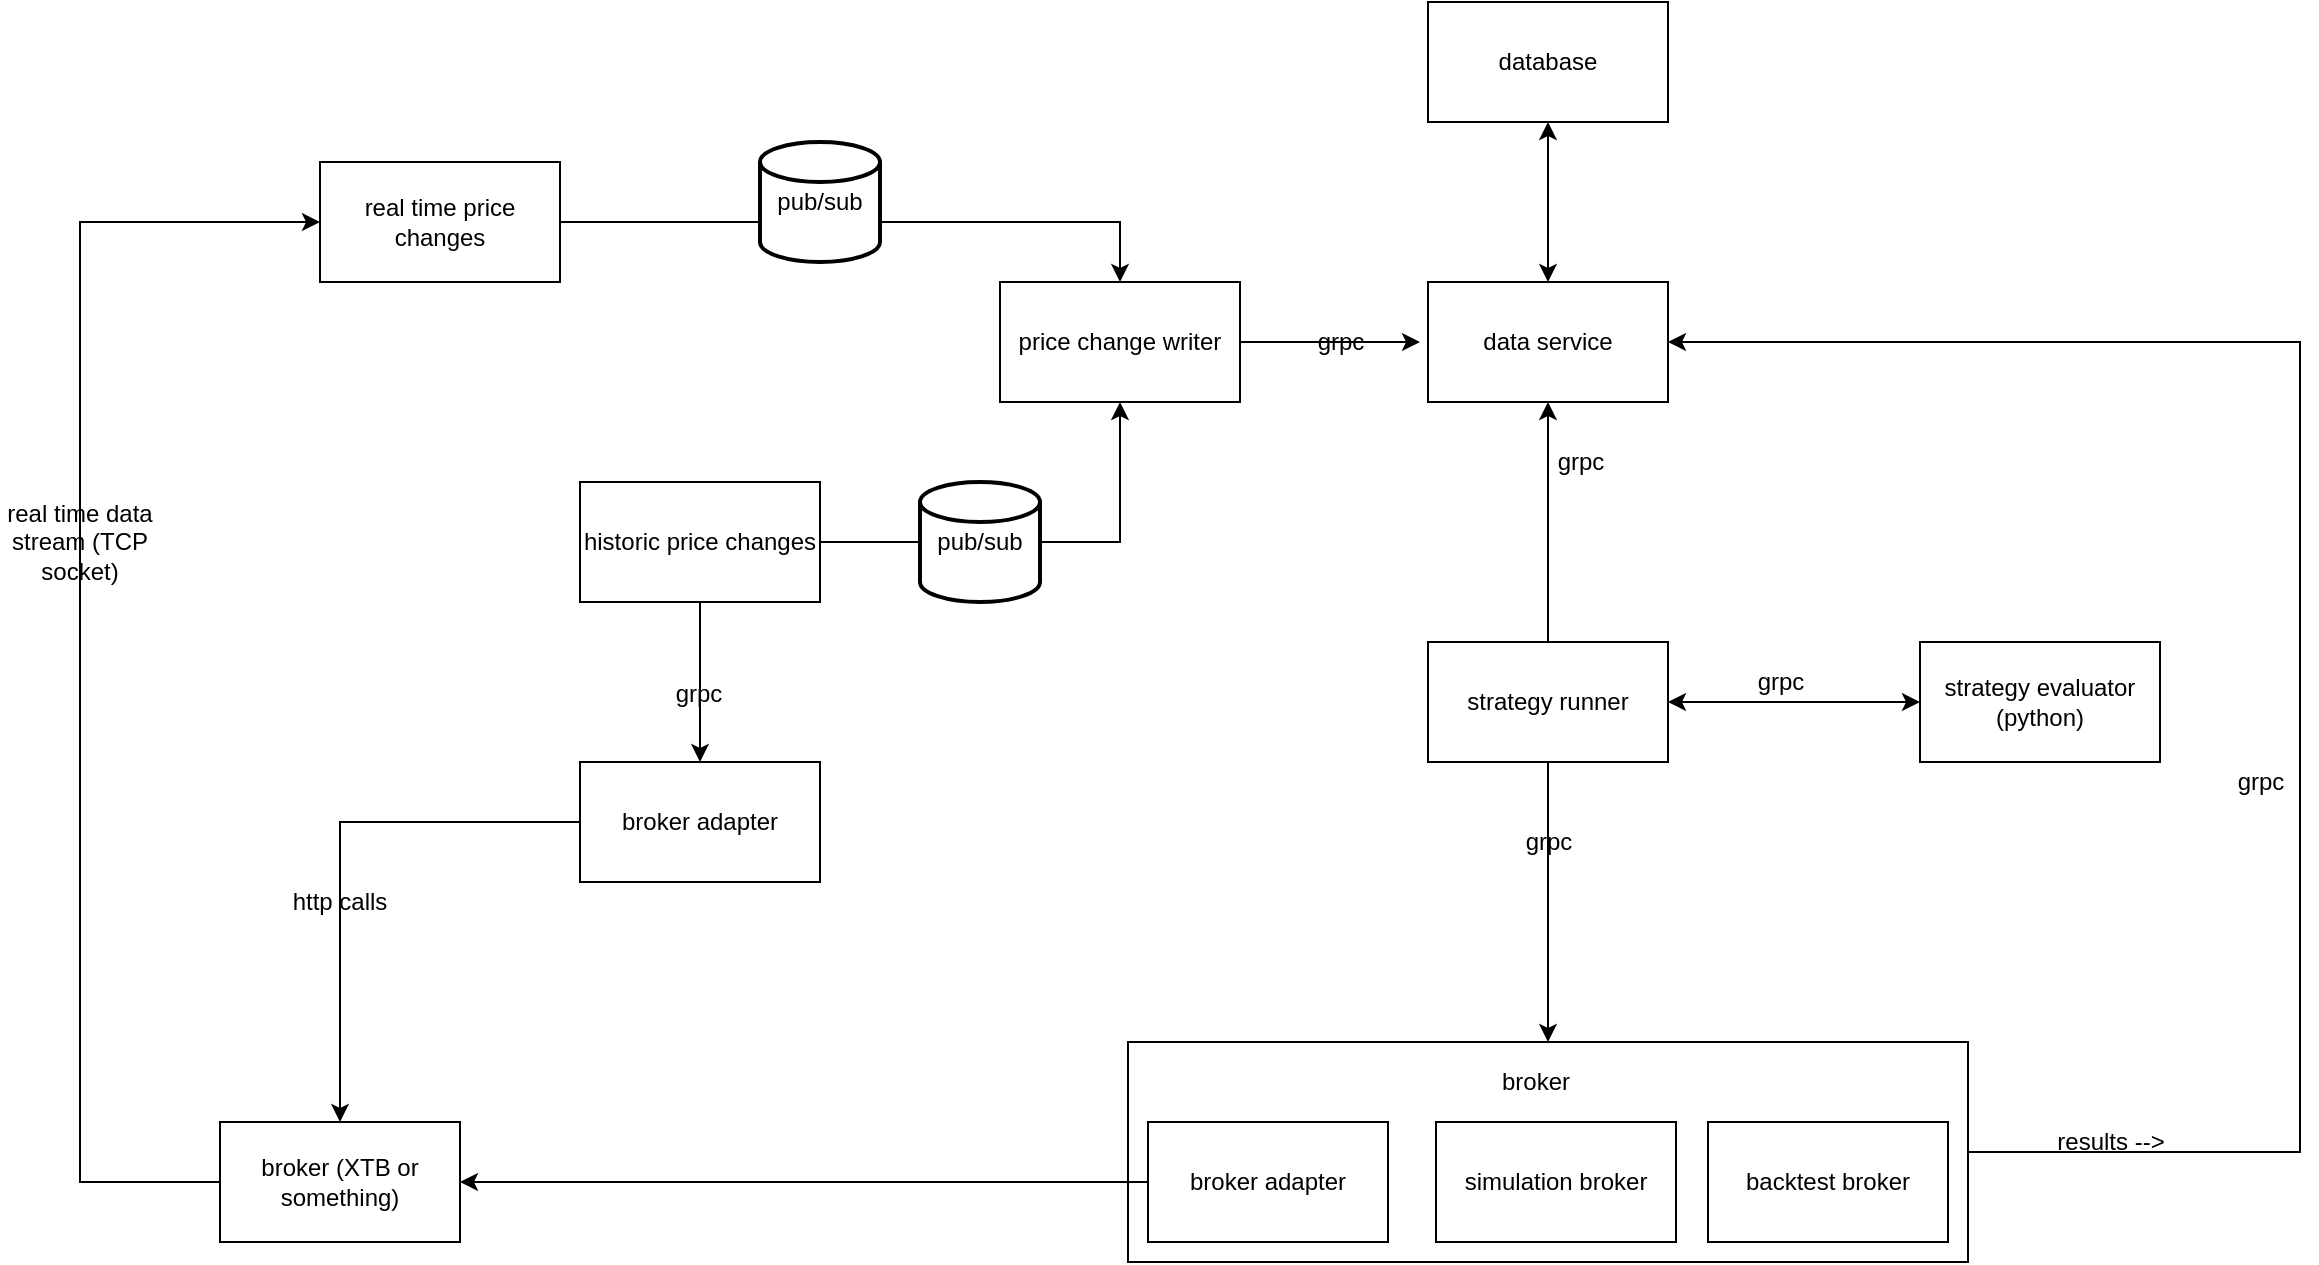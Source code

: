<mxfile version="12.7.9" type="device"><diagram id="mt56MyUl0_J1er1D5t5D" name="Page-1"><mxGraphModel dx="2013" dy="711" grid="1" gridSize="10" guides="1" tooltips="1" connect="1" arrows="1" fold="1" page="1" pageScale="1" pageWidth="827" pageHeight="1169" math="0" shadow="0"><root><mxCell id="0"/><mxCell id="1" parent="0"/><mxCell id="JKJpjrtHT-5bl2t6JGTM-82" style="edgeStyle=orthogonalEdgeStyle;rounded=0;orthogonalLoop=1;jettySize=auto;html=1;entryX=1;entryY=0.5;entryDx=0;entryDy=0;startArrow=none;startFill=0;endArrow=classic;endFill=1;" edge="1" parent="1" source="JKJpjrtHT-5bl2t6JGTM-29" target="JKJpjrtHT-5bl2t6JGTM-1"><mxGeometry relative="1" as="geometry"><Array as="points"><mxPoint x="790" y="655"/><mxPoint x="790" y="250"/></Array></mxGeometry></mxCell><mxCell id="JKJpjrtHT-5bl2t6JGTM-29" value="" style="rounded=0;whiteSpace=wrap;html=1;" vertex="1" parent="1"><mxGeometry x="204" y="600" width="420" height="110" as="geometry"/></mxCell><mxCell id="JKJpjrtHT-5bl2t6JGTM-42" style="edgeStyle=orthogonalEdgeStyle;rounded=0;orthogonalLoop=1;jettySize=auto;html=1;entryX=0.5;entryY=0;entryDx=0;entryDy=0;startArrow=none;startFill=0;endArrow=classic;endFill=1;" edge="1" parent="1" source="JKJpjrtHT-5bl2t6JGTM-2" target="JKJpjrtHT-5bl2t6JGTM-33"><mxGeometry relative="1" as="geometry"/></mxCell><mxCell id="JKJpjrtHT-5bl2t6JGTM-2" value="real time price changes" style="rounded=0;whiteSpace=wrap;html=1;" vertex="1" parent="1"><mxGeometry x="-200" y="160" width="120" height="60" as="geometry"/></mxCell><mxCell id="JKJpjrtHT-5bl2t6JGTM-43" style="edgeStyle=orthogonalEdgeStyle;rounded=0;orthogonalLoop=1;jettySize=auto;html=1;entryX=0.5;entryY=1;entryDx=0;entryDy=0;startArrow=none;startFill=0;endArrow=classic;endFill=1;" edge="1" parent="1" source="JKJpjrtHT-5bl2t6JGTM-3" target="JKJpjrtHT-5bl2t6JGTM-33"><mxGeometry relative="1" as="geometry"/></mxCell><mxCell id="JKJpjrtHT-5bl2t6JGTM-62" style="edgeStyle=orthogonalEdgeStyle;rounded=0;orthogonalLoop=1;jettySize=auto;html=1;startArrow=none;startFill=0;endArrow=classic;endFill=1;" edge="1" parent="1" source="JKJpjrtHT-5bl2t6JGTM-3" target="JKJpjrtHT-5bl2t6JGTM-59"><mxGeometry relative="1" as="geometry"/></mxCell><mxCell id="JKJpjrtHT-5bl2t6JGTM-3" value="historic price changes" style="rounded=0;whiteSpace=wrap;html=1;" vertex="1" parent="1"><mxGeometry x="-70" y="320" width="120" height="60" as="geometry"/></mxCell><mxCell id="JKJpjrtHT-5bl2t6JGTM-47" style="edgeStyle=orthogonalEdgeStyle;rounded=0;orthogonalLoop=1;jettySize=auto;html=1;entryX=0.5;entryY=0;entryDx=0;entryDy=0;startArrow=none;startFill=0;endArrow=classic;endFill=1;" edge="1" parent="1" source="JKJpjrtHT-5bl2t6JGTM-7" target="JKJpjrtHT-5bl2t6JGTM-29"><mxGeometry relative="1" as="geometry"><mxPoint x="414" y="460" as="targetPoint"/></mxGeometry></mxCell><mxCell id="JKJpjrtHT-5bl2t6JGTM-75" style="edgeStyle=orthogonalEdgeStyle;rounded=0;orthogonalLoop=1;jettySize=auto;html=1;entryX=0;entryY=0.5;entryDx=0;entryDy=0;startArrow=classic;startFill=1;endArrow=classic;endFill=1;" edge="1" parent="1" source="JKJpjrtHT-5bl2t6JGTM-7" target="JKJpjrtHT-5bl2t6JGTM-74"><mxGeometry relative="1" as="geometry"/></mxCell><mxCell id="JKJpjrtHT-5bl2t6JGTM-80" style="edgeStyle=orthogonalEdgeStyle;rounded=0;orthogonalLoop=1;jettySize=auto;html=1;entryX=0.5;entryY=1;entryDx=0;entryDy=0;startArrow=none;startFill=0;endArrow=classic;endFill=1;" edge="1" parent="1" source="JKJpjrtHT-5bl2t6JGTM-7" target="JKJpjrtHT-5bl2t6JGTM-1"><mxGeometry relative="1" as="geometry"/></mxCell><mxCell id="JKJpjrtHT-5bl2t6JGTM-7" value="strategy runner" style="rounded=0;whiteSpace=wrap;html=1;" vertex="1" parent="1"><mxGeometry x="354" y="400" width="120" height="60" as="geometry"/></mxCell><mxCell id="JKJpjrtHT-5bl2t6JGTM-8" value="database" style="rounded=0;whiteSpace=wrap;html=1;" vertex="1" parent="1"><mxGeometry x="354" y="80" width="120" height="60" as="geometry"/></mxCell><mxCell id="JKJpjrtHT-5bl2t6JGTM-41" style="edgeStyle=orthogonalEdgeStyle;rounded=0;orthogonalLoop=1;jettySize=auto;html=1;entryX=0.5;entryY=1;entryDx=0;entryDy=0;startArrow=classic;startFill=1;endArrow=classic;endFill=1;" edge="1" parent="1" source="JKJpjrtHT-5bl2t6JGTM-1" target="JKJpjrtHT-5bl2t6JGTM-8"><mxGeometry relative="1" as="geometry"/></mxCell><mxCell id="JKJpjrtHT-5bl2t6JGTM-1" value="data service" style="rounded=0;whiteSpace=wrap;html=1;" vertex="1" parent="1"><mxGeometry x="354" y="220" width="120" height="60" as="geometry"/></mxCell><mxCell id="JKJpjrtHT-5bl2t6JGTM-37" style="edgeStyle=orthogonalEdgeStyle;rounded=0;orthogonalLoop=1;jettySize=auto;html=1;entryX=1;entryY=0.5;entryDx=0;entryDy=0;startArrow=none;startFill=0;endArrow=classic;endFill=1;" edge="1" parent="1" source="JKJpjrtHT-5bl2t6JGTM-25" target="JKJpjrtHT-5bl2t6JGTM-35"><mxGeometry relative="1" as="geometry"/></mxCell><mxCell id="JKJpjrtHT-5bl2t6JGTM-25" value="broker adapter" style="rounded=0;whiteSpace=wrap;html=1;" vertex="1" parent="1"><mxGeometry x="214" y="640" width="120" height="60" as="geometry"/></mxCell><mxCell id="JKJpjrtHT-5bl2t6JGTM-27" value="simulation broker" style="rounded=0;whiteSpace=wrap;html=1;" vertex="1" parent="1"><mxGeometry x="358" y="640" width="120" height="60" as="geometry"/></mxCell><mxCell id="JKJpjrtHT-5bl2t6JGTM-28" value="backtest broker" style="rounded=0;whiteSpace=wrap;html=1;" vertex="1" parent="1"><mxGeometry x="494" y="640" width="120" height="60" as="geometry"/></mxCell><mxCell id="JKJpjrtHT-5bl2t6JGTM-32" value="broker" style="text;html=1;strokeColor=none;fillColor=none;align=center;verticalAlign=middle;whiteSpace=wrap;rounded=0;" vertex="1" parent="1"><mxGeometry x="388" y="610" width="40" height="20" as="geometry"/></mxCell><mxCell id="JKJpjrtHT-5bl2t6JGTM-44" style="edgeStyle=orthogonalEdgeStyle;rounded=0;orthogonalLoop=1;jettySize=auto;html=1;startArrow=none;startFill=0;endArrow=classic;endFill=1;" edge="1" parent="1" source="JKJpjrtHT-5bl2t6JGTM-33"><mxGeometry relative="1" as="geometry"><mxPoint x="350" y="250" as="targetPoint"/></mxGeometry></mxCell><mxCell id="JKJpjrtHT-5bl2t6JGTM-33" value="price change writer" style="rounded=0;whiteSpace=wrap;html=1;" vertex="1" parent="1"><mxGeometry x="140" y="220" width="120" height="60" as="geometry"/></mxCell><mxCell id="JKJpjrtHT-5bl2t6JGTM-65" style="edgeStyle=orthogonalEdgeStyle;rounded=0;orthogonalLoop=1;jettySize=auto;html=1;entryX=0;entryY=0.5;entryDx=0;entryDy=0;startArrow=none;startFill=0;endArrow=classic;endFill=1;" edge="1" parent="1" source="JKJpjrtHT-5bl2t6JGTM-35" target="JKJpjrtHT-5bl2t6JGTM-2"><mxGeometry relative="1" as="geometry"><Array as="points"><mxPoint x="-320" y="670"/><mxPoint x="-320" y="190"/></Array></mxGeometry></mxCell><mxCell id="JKJpjrtHT-5bl2t6JGTM-35" value="broker (XTB or something)" style="rounded=0;whiteSpace=wrap;html=1;" vertex="1" parent="1"><mxGeometry x="-250" y="640" width="120" height="60" as="geometry"/></mxCell><mxCell id="JKJpjrtHT-5bl2t6JGTM-54" value="real time data stream (TCP socket)" style="text;html=1;strokeColor=none;fillColor=none;align=center;verticalAlign=middle;whiteSpace=wrap;rounded=0;" vertex="1" parent="1"><mxGeometry x="-360" y="320" width="80" height="60" as="geometry"/></mxCell><mxCell id="JKJpjrtHT-5bl2t6JGTM-55" value="http calls" style="text;html=1;strokeColor=none;fillColor=none;align=center;verticalAlign=middle;whiteSpace=wrap;rounded=0;" vertex="1" parent="1"><mxGeometry x="-230" y="500" width="80" height="60" as="geometry"/></mxCell><mxCell id="JKJpjrtHT-5bl2t6JGTM-58" value="pub/sub" style="strokeWidth=2;html=1;shape=mxgraph.flowchart.database;whiteSpace=wrap;" vertex="1" parent="1"><mxGeometry x="20" y="150" width="60" height="60" as="geometry"/></mxCell><mxCell id="JKJpjrtHT-5bl2t6JGTM-66" style="edgeStyle=orthogonalEdgeStyle;rounded=0;orthogonalLoop=1;jettySize=auto;html=1;entryX=0.5;entryY=0;entryDx=0;entryDy=0;startArrow=none;startFill=0;endArrow=classic;endFill=1;" edge="1" parent="1" source="JKJpjrtHT-5bl2t6JGTM-59" target="JKJpjrtHT-5bl2t6JGTM-35"><mxGeometry relative="1" as="geometry"/></mxCell><mxCell id="JKJpjrtHT-5bl2t6JGTM-59" value="broker adapter" style="rounded=0;whiteSpace=wrap;html=1;" vertex="1" parent="1"><mxGeometry x="-70" y="460" width="120" height="60" as="geometry"/></mxCell><mxCell id="JKJpjrtHT-5bl2t6JGTM-67" value="grpc" style="text;html=1;align=center;verticalAlign=middle;resizable=0;points=[];autosize=1;" vertex="1" parent="1"><mxGeometry x="-31" y="416" width="40" height="20" as="geometry"/></mxCell><mxCell id="JKJpjrtHT-5bl2t6JGTM-68" value="grpc" style="text;html=1;align=center;verticalAlign=middle;resizable=0;points=[];autosize=1;" vertex="1" parent="1"><mxGeometry x="290" y="240" width="40" height="20" as="geometry"/></mxCell><mxCell id="JKJpjrtHT-5bl2t6JGTM-70" value="pub/sub" style="strokeWidth=2;html=1;shape=mxgraph.flowchart.database;whiteSpace=wrap;" vertex="1" parent="1"><mxGeometry x="100" y="320" width="60" height="60" as="geometry"/></mxCell><mxCell id="JKJpjrtHT-5bl2t6JGTM-74" value="strategy evaluator (python)" style="rounded=0;whiteSpace=wrap;html=1;" vertex="1" parent="1"><mxGeometry x="600" y="400" width="120" height="60" as="geometry"/></mxCell><mxCell id="JKJpjrtHT-5bl2t6JGTM-76" value="grpc" style="text;html=1;align=center;verticalAlign=middle;resizable=0;points=[];autosize=1;" vertex="1" parent="1"><mxGeometry x="394" y="490" width="40" height="20" as="geometry"/></mxCell><mxCell id="JKJpjrtHT-5bl2t6JGTM-79" value="grpc" style="text;html=1;align=center;verticalAlign=middle;resizable=0;points=[];autosize=1;" vertex="1" parent="1"><mxGeometry x="510" y="410" width="40" height="20" as="geometry"/></mxCell><mxCell id="JKJpjrtHT-5bl2t6JGTM-81" value="grpc" style="text;html=1;align=center;verticalAlign=middle;resizable=0;points=[];autosize=1;" vertex="1" parent="1"><mxGeometry x="410" y="300" width="40" height="20" as="geometry"/></mxCell><mxCell id="JKJpjrtHT-5bl2t6JGTM-83" value="results --&amp;gt;" style="text;html=1;align=center;verticalAlign=middle;resizable=0;points=[];autosize=1;" vertex="1" parent="1"><mxGeometry x="660" y="640" width="70" height="20" as="geometry"/></mxCell><mxCell id="JKJpjrtHT-5bl2t6JGTM-85" value="grpc" style="text;html=1;align=center;verticalAlign=middle;resizable=0;points=[];autosize=1;" vertex="1" parent="1"><mxGeometry x="750" y="460" width="40" height="20" as="geometry"/></mxCell></root></mxGraphModel></diagram></mxfile>
